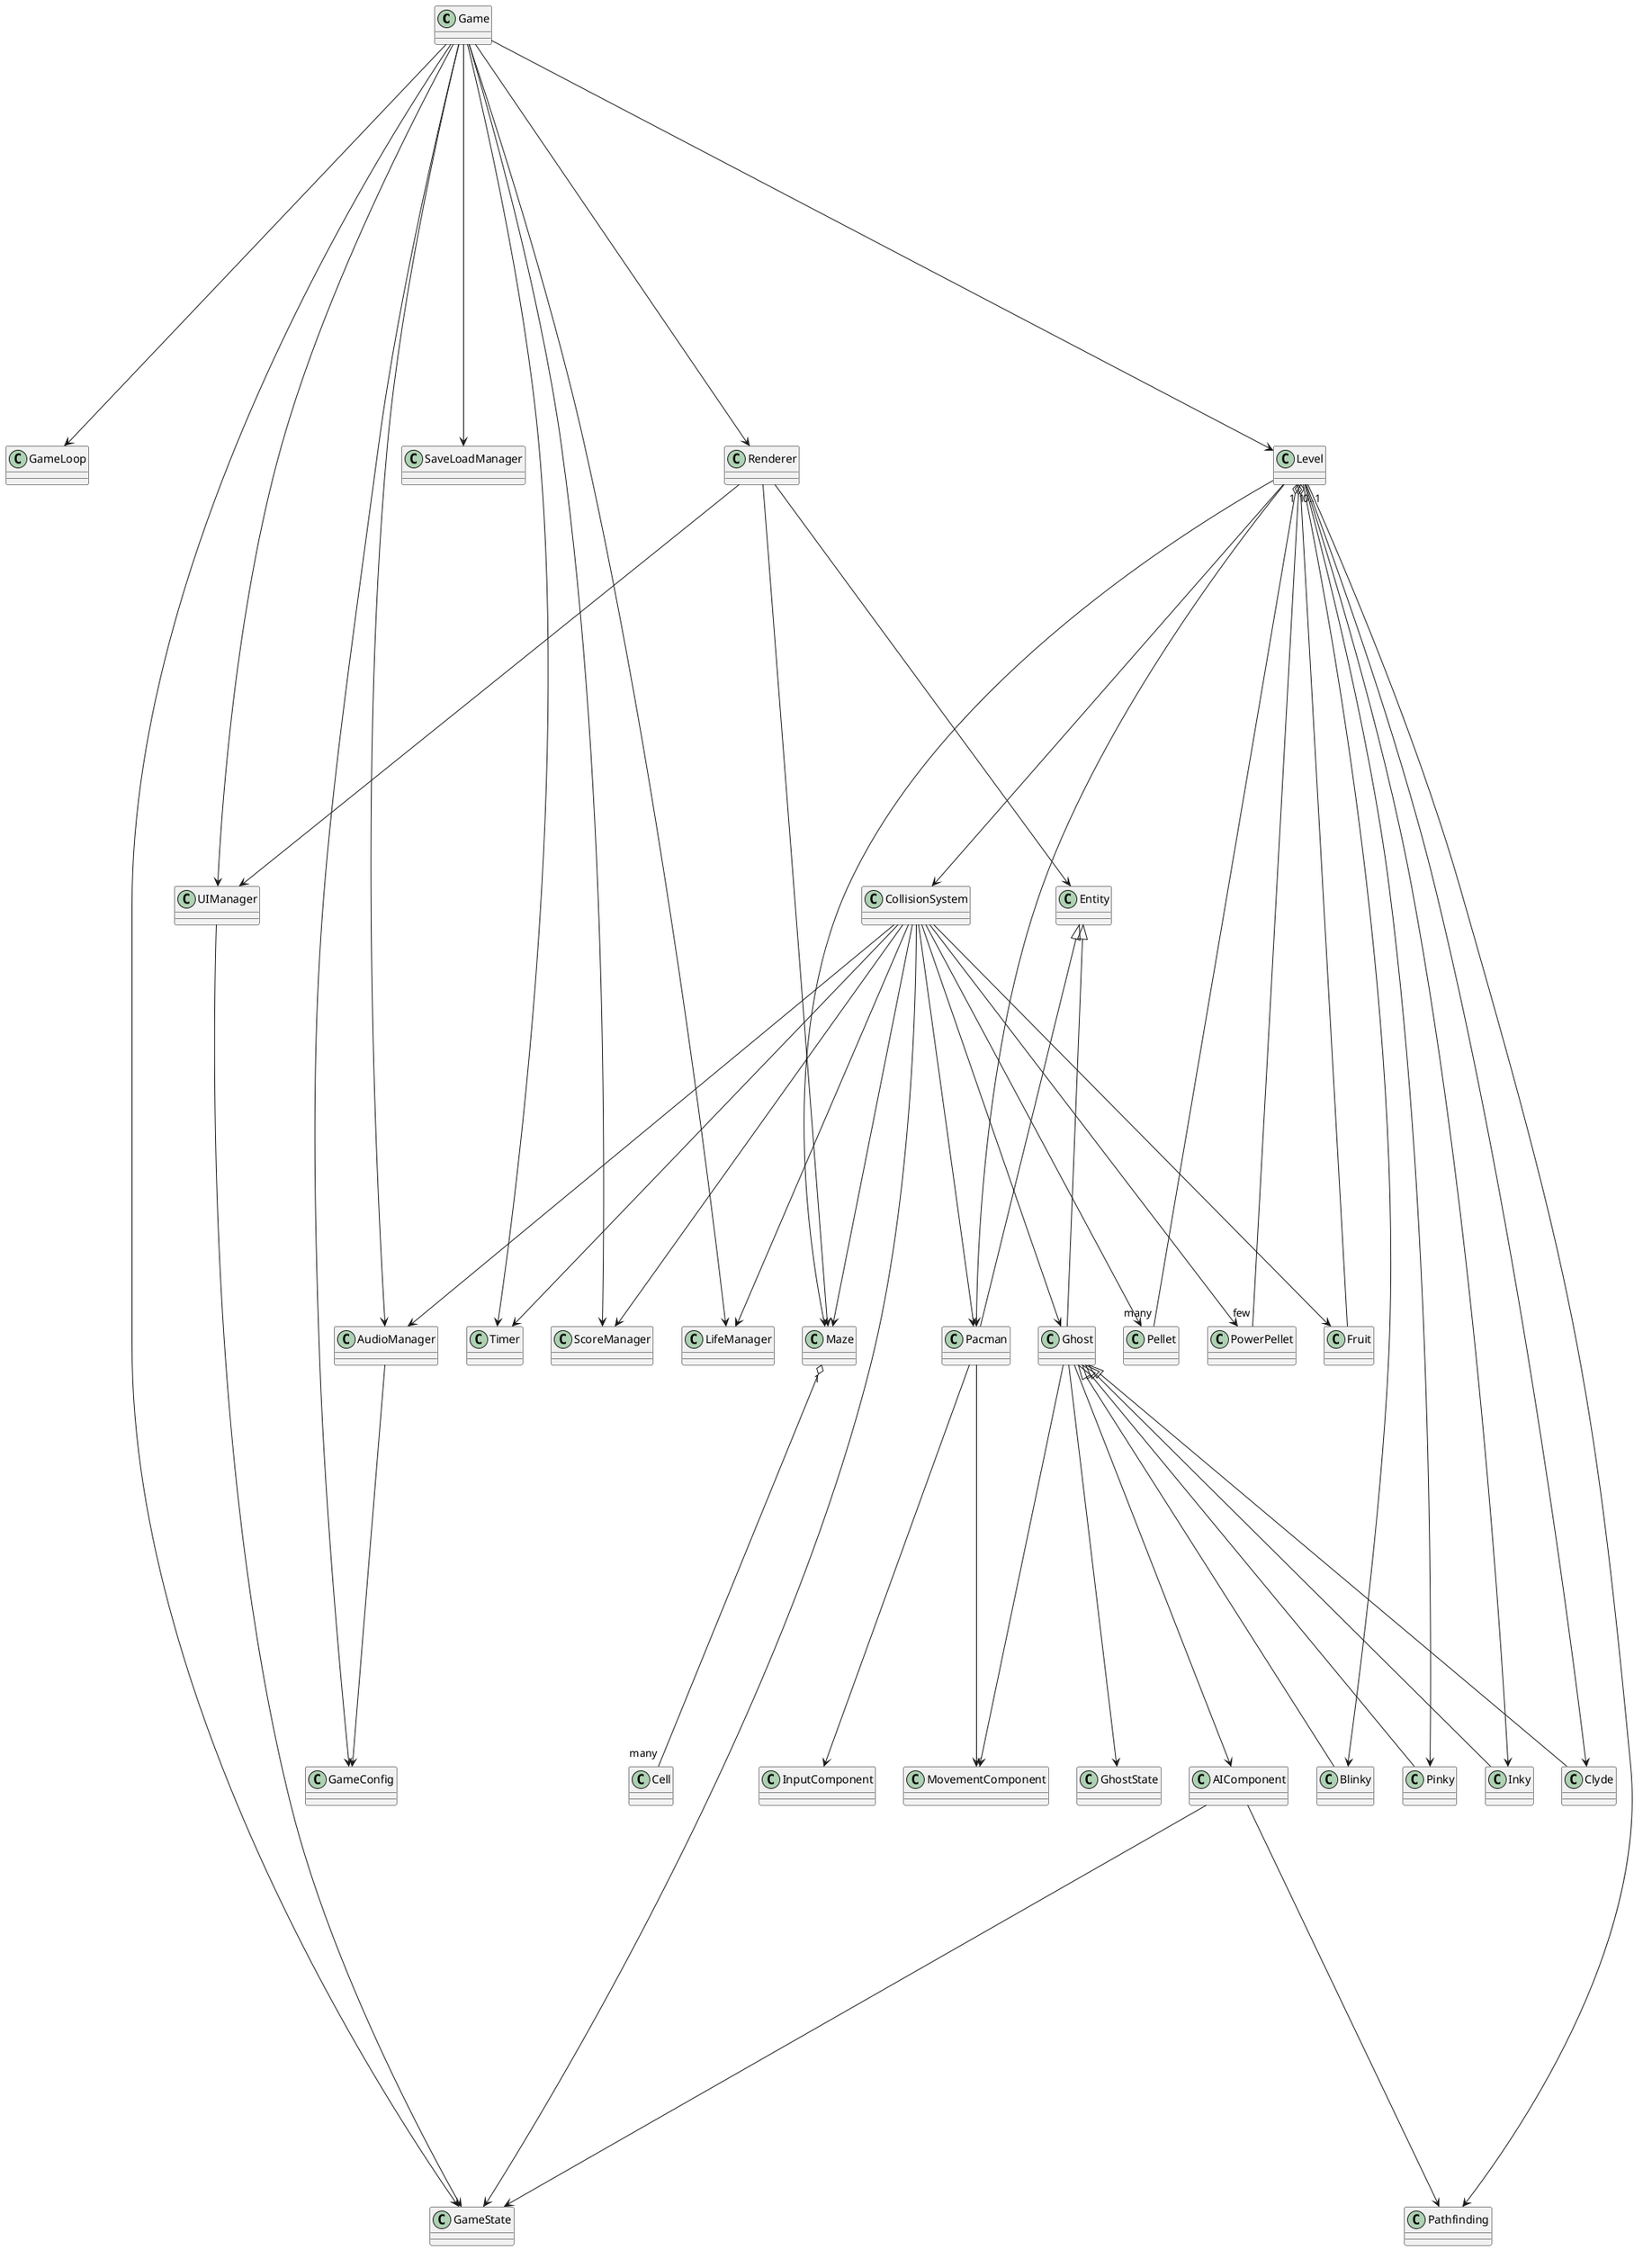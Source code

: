 @startuml Pacman
top to bottom direction
skinparam ranksep 500

class Game
class GameLoop
class GameConfig
class GameState
class Level
class Timer
class SaveLoadManager

class Maze
class Cell
class Pellet
class PowerPellet
class Fruit

class Entity
class Pacman
class Ghost
class Blinky
class Pinky
class Inky
class Clyde
class GhostState
class MovementComponent
class InputComponent
class AIComponent

class CollisionSystem
class Pathfinding
class ScoreManager
class LifeManager

class Renderer
class UIManager
class AudioManager

Game --> GameLoop
Game --> GameConfig
Game --> GameState
Game --> Level
Game --> Renderer
Game --> UIManager
Game --> AudioManager
Game --> ScoreManager
Game --> LifeManager
Game --> SaveLoadManager
Game --> Timer

Level --> Maze
Level "1" o-- "many" Pellet
Level "1" o-- "few" PowerPellet
Level "0..1" o-- Fruit
Level --> Pacman
Level --> Blinky
Level --> Pinky
Level --> Inky
Level --> Clyde
Level --> CollisionSystem
Level --> Pathfinding

Maze "1" o-- "many" Cell

Entity <|-- Pacman
Entity <|-- Ghost
Ghost <|-- Blinky
Ghost <|-- Pinky
Ghost <|-- Inky
Ghost <|-- Clyde

Pacman --> MovementComponent
Pacman --> InputComponent

Ghost --> MovementComponent
Ghost --> AIComponent
Ghost --> GhostState

CollisionSystem --> Maze
CollisionSystem --> Pacman
CollisionSystem --> Ghost
CollisionSystem --> Pellet
CollisionSystem --> PowerPellet
CollisionSystem --> Fruit
CollisionSystem --> ScoreManager
CollisionSystem --> LifeManager
CollisionSystem --> AudioManager
CollisionSystem --> GameState
CollisionSystem --> Timer

AIComponent --> Pathfinding
AIComponent --> GameState

Renderer --> Maze
Renderer --> Entity
Renderer --> UIManager

UIManager --> GameState
AudioManager --> GameConfig

@enduml
